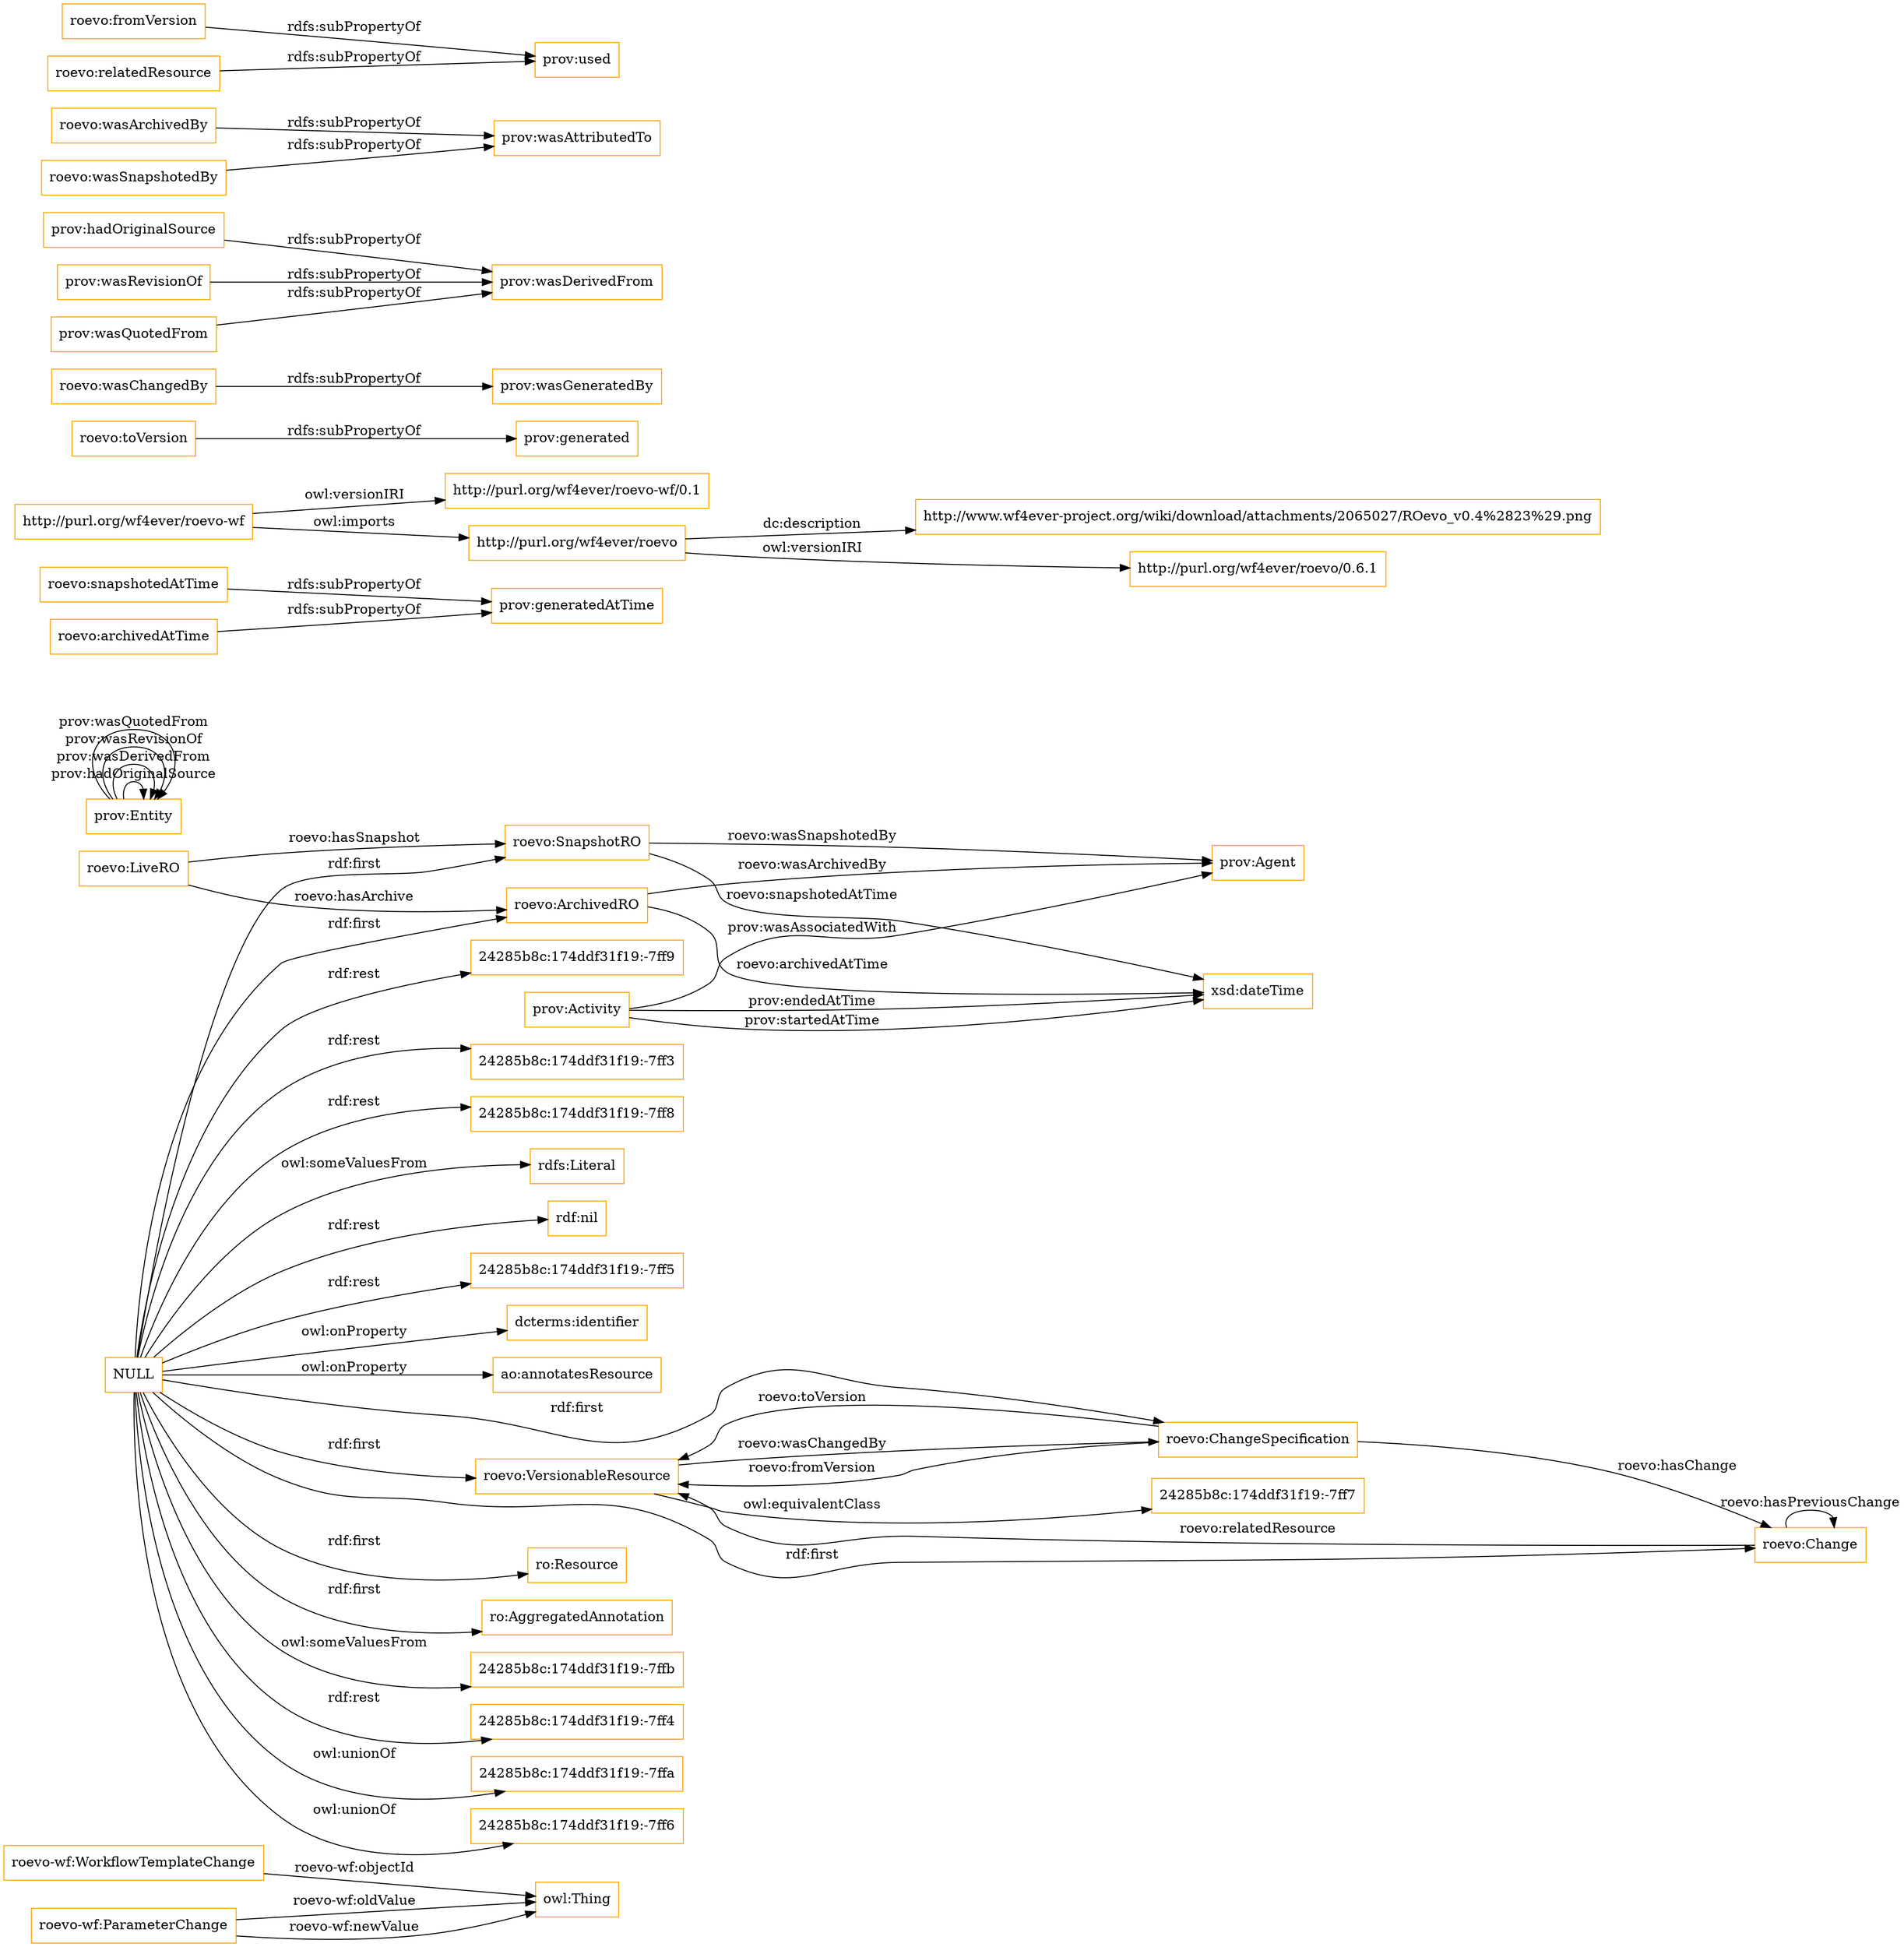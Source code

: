 digraph ar2dtool_diagram { 
rankdir=LR;
size="1501"
node [shape = rectangle, color="orange"]; "roevo-wf:WorkflowTemplateChange" "roevo-wf:ParameterChange" "prov:Agent" "roevo:VersionableResource" "ro:Resource" "roevo:LiveRO" "roevo:ChangeSpecification" "roevo:SnapshotRO" "roevo:Change" "roevo:ArchivedRO" "ro:AggregatedAnnotation" "prov:Entity" "prov:Activity" "24285b8c:174ddf31f19:-7ffb" "24285b8c:174ddf31f19:-7ff7" ; /*classes style*/
	"NULL" -> "24285b8c:174ddf31f19:-7ff4" [ label = "rdf:rest" ];
	"NULL" -> "24285b8c:174ddf31f19:-7ffa" [ label = "owl:unionOf" ];
	"NULL" -> "24285b8c:174ddf31f19:-7ff6" [ label = "owl:unionOf" ];
	"NULL" -> "24285b8c:174ddf31f19:-7ffb" [ label = "owl:someValuesFrom" ];
	"NULL" -> "24285b8c:174ddf31f19:-7ff9" [ label = "rdf:rest" ];
	"NULL" -> "ro:Resource" [ label = "rdf:first" ];
	"NULL" -> "ro:AggregatedAnnotation" [ label = "rdf:first" ];
	"NULL" -> "roevo:ArchivedRO" [ label = "rdf:first" ];
	"NULL" -> "24285b8c:174ddf31f19:-7ff3" [ label = "rdf:rest" ];
	"NULL" -> "roevo:SnapshotRO" [ label = "rdf:first" ];
	"NULL" -> "roevo:Change" [ label = "rdf:first" ];
	"NULL" -> "roevo:ChangeSpecification" [ label = "rdf:first" ];
	"NULL" -> "24285b8c:174ddf31f19:-7ff8" [ label = "rdf:rest" ];
	"NULL" -> "rdfs:Literal" [ label = "owl:someValuesFrom" ];
	"NULL" -> "rdf:nil" [ label = "rdf:rest" ];
	"NULL" -> "roevo:VersionableResource" [ label = "rdf:first" ];
	"NULL" -> "24285b8c:174ddf31f19:-7ff5" [ label = "rdf:rest" ];
	"NULL" -> "dcterms:identifier" [ label = "owl:onProperty" ];
	"NULL" -> "ao:annotatesResource" [ label = "owl:onProperty" ];
	"roevo:snapshotedAtTime" -> "prov:generatedAtTime" [ label = "rdfs:subPropertyOf" ];
	"roevo:VersionableResource" -> "24285b8c:174ddf31f19:-7ff7" [ label = "owl:equivalentClass" ];
	"http://purl.org/wf4ever/roevo-wf" -> "http://purl.org/wf4ever/roevo-wf/0.1" [ label = "owl:versionIRI" ];
	"http://purl.org/wf4ever/roevo-wf" -> "http://purl.org/wf4ever/roevo" [ label = "owl:imports" ];
	"roevo:toVersion" -> "prov:generated" [ label = "rdfs:subPropertyOf" ];
	"http://purl.org/wf4ever/roevo" -> "http://www.wf4ever-project.org/wiki/download/attachments/2065027/ROevo_v0.4%2823%29.png" [ label = "dc:description" ];
	"http://purl.org/wf4ever/roevo" -> "http://purl.org/wf4ever/roevo/0.6.1" [ label = "owl:versionIRI" ];
	"roevo:wasChangedBy" -> "prov:wasGeneratedBy" [ label = "rdfs:subPropertyOf" ];
	"prov:hadOriginalSource" -> "prov:wasDerivedFrom" [ label = "rdfs:subPropertyOf" ];
	"roevo:wasArchivedBy" -> "prov:wasAttributedTo" [ label = "rdfs:subPropertyOf" ];
	"prov:wasRevisionOf" -> "prov:wasDerivedFrom" [ label = "rdfs:subPropertyOf" ];
	"roevo:archivedAtTime" -> "prov:generatedAtTime" [ label = "rdfs:subPropertyOf" ];
	"roevo:fromVersion" -> "prov:used" [ label = "rdfs:subPropertyOf" ];
	"prov:wasQuotedFrom" -> "prov:wasDerivedFrom" [ label = "rdfs:subPropertyOf" ];
	"roevo:relatedResource" -> "prov:used" [ label = "rdfs:subPropertyOf" ];
	"roevo:wasSnapshotedBy" -> "prov:wasAttributedTo" [ label = "rdfs:subPropertyOf" ];
	"roevo-wf:WorkflowTemplateChange" -> "owl:Thing" [ label = "roevo-wf:objectId" ];
	"roevo:ChangeSpecification" -> "roevo:VersionableResource" [ label = "roevo:fromVersion" ];
	"roevo:ChangeSpecification" -> "roevo:Change" [ label = "roevo:hasChange" ];
	"prov:Activity" -> "prov:Agent" [ label = "prov:wasAssociatedWith" ];
	"roevo:Change" -> "roevo:VersionableResource" [ label = "roevo:relatedResource" ];
	"prov:Activity" -> "xsd:dateTime" [ label = "prov:endedAtTime" ];
	"roevo-wf:ParameterChange" -> "owl:Thing" [ label = "roevo-wf:oldValue" ];
	"roevo:ChangeSpecification" -> "roevo:VersionableResource" [ label = "roevo:toVersion" ];
	"roevo:ArchivedRO" -> "xsd:dateTime" [ label = "roevo:archivedAtTime" ];
	"roevo:SnapshotRO" -> "prov:Agent" [ label = "roevo:wasSnapshotedBy" ];
	"prov:Entity" -> "prov:Entity" [ label = "prov:hadOriginalSource" ];
	"prov:Entity" -> "prov:Entity" [ label = "prov:wasDerivedFrom" ];
	"roevo:SnapshotRO" -> "xsd:dateTime" [ label = "roevo:snapshotedAtTime" ];
	"prov:Activity" -> "xsd:dateTime" [ label = "prov:startedAtTime" ];
	"roevo:ArchivedRO" -> "prov:Agent" [ label = "roevo:wasArchivedBy" ];
	"prov:Entity" -> "prov:Entity" [ label = "prov:wasRevisionOf" ];
	"roevo:LiveRO" -> "roevo:SnapshotRO" [ label = "roevo:hasSnapshot" ];
	"roevo:LiveRO" -> "roevo:ArchivedRO" [ label = "roevo:hasArchive" ];
	"prov:Entity" -> "prov:Entity" [ label = "prov:wasQuotedFrom" ];
	"roevo:VersionableResource" -> "roevo:ChangeSpecification" [ label = "roevo:wasChangedBy" ];
	"roevo:Change" -> "roevo:Change" [ label = "roevo:hasPreviousChange" ];
	"roevo-wf:ParameterChange" -> "owl:Thing" [ label = "roevo-wf:newValue" ];

}
